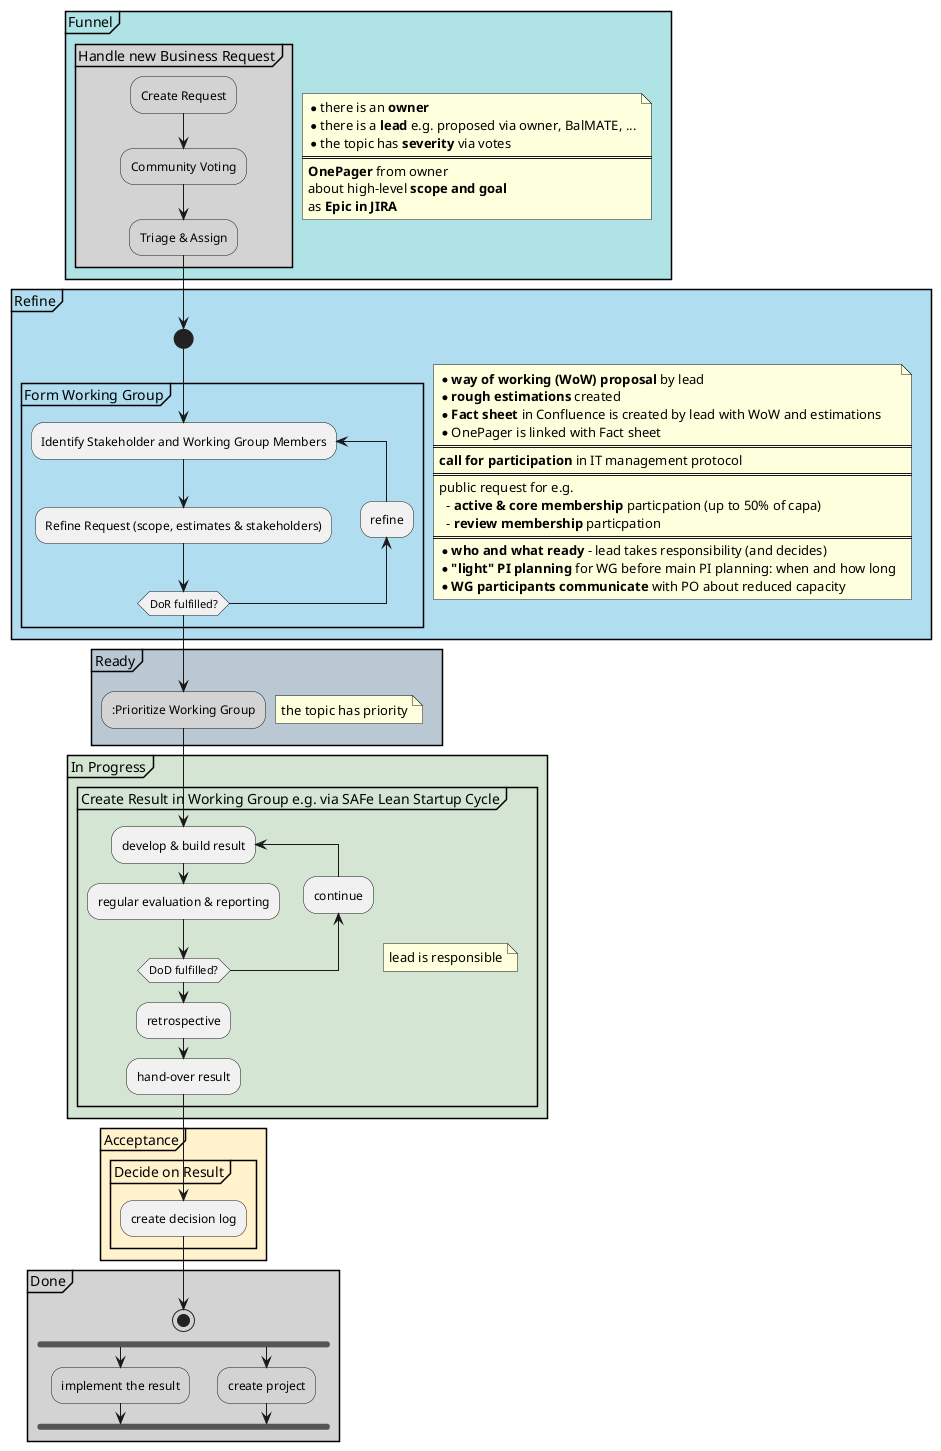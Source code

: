 @startuml
partition #B0E3E6 "Funnel" {

    note right
      * there is an <b>owner</b>
      * there is a <b>lead</b> e.g. proposed via owner, BalMATE, ...
      * the topic has <b>severity</b> via votes
      ====
      <b>OnePager</b> from owner 
      about high-level <b>scope and goal</b>
      as <b>Epic in JIRA</b>
    end note

    partition #LightGrey "Handle new Business Request" {
        #LightGrey:Create Request;
        #LightGrey:Community Voting;
        #LightGrey:Triage & Assign;
    }
}

partition #B0DDF0 "Refine" {

    note right
      * <b>way of working (WoW) proposal</b> by lead 
      * <b>rough estimations</b> created
      * <b>Fact sheet</b> in Confluence is created by lead with WoW and estimations
      * OnePager is linked with Fact sheet 
      ====
      <b>call for participation</b> in IT management protocol
      ====
      public request for e.g. 
        - <b>active & core membership</b> particpation (up to 50% of capa)
        - <b>review membership</b> particpation
      ====
      * <b>who and what ready</b> - lead takes responsibility (and decides)
      * <b>"light" PI planning</b> for WG before main PI planning: when and how long
      * <b>WG participants communicate</b> with PO about reduced capacity
    end note

    start
    partition "Form Working Group" {
        repeat :Identify Stakeholder and Working Group Members;
            :Refine Request (scope, estimates & stakeholders);
        backward:refine;
        repeat while (DoR fulfilled?)
    }
}

partition #BAC8D3 "Ready" {
    note right
      the topic has priority
    end note

    #LightGrey::Prioritize Working Group;
}

partition #D4E6D3 "In Progress" {
    partition "Create Result in Working Group e.g. via SAFe Lean Startup Cycle" {
        note right
          lead is responsible
        end note

        repeat :develop & build result;
            :regular evaluation & reporting;
        backward:continue;
        repeat while (DoD fulfilled?)
        :retrospective;
        :hand-over result;
    }
}

partition #FFF2CC Acceptance {
    partition "Decide on Result" {
        :create decision log;
    }
}

partition #LightGrey Done {
    stop
    fork
        #LightGrey:implement the result;
    fork again
        #LightGrey:create project;
    endfork
}
@enduml
